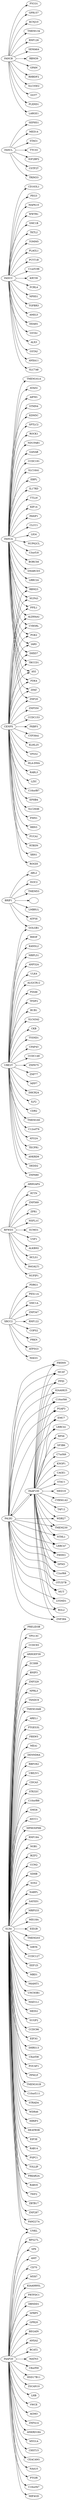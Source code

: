 digraph FA_motif_similarity{
rankdir="LR"
subgraph "effector_proteins" {
"SLX4" -> "PRELID3B" [weight="3"];
"SLX4" -> "VPS13C" [weight="3"];
"SLX4" -> "CCDC93" [weight="3"];
"SLX4" -> "ARHGEF39" [weight="3"];
"SLX4" -> "ZC3H8" [weight="3"];
"SLX4" -> "BNIP3" [weight="3"];
"SLX4" -> "ZNF329" [weight="3"];
"SLX4" -> "NPRL3" [weight="3"];
"SLX4" -> "TXNDC9" [weight="3"];
"SLX4" -> "TMEM184B" [weight="3"];
"SLX4" -> "AREL1" [weight="3"];
"SLX4" -> "PTGES3L" [weight="3"];
"SLX4" -> "FBXW5" [weight="3"];
"SLX4" -> "MEA1" [weight="3"];
"SLX4" -> "DENND6A" [weight="3"];
"SLX4" -> "RBFOX2" [weight="3"];
"SLX4" -> "UBE2V1" [weight="3"];
"SLX4" -> "CDCA3" [weight="3"];
"SLX4" -> "STK32C" [weight="3"];
"SLX4" -> "C10orf88" [weight="3"];
"SLX4" -> "SMG6" [weight="3"];
"SLX4" -> "ASCC1" [weight="3"];
"SLX4" -> "MPHOSPH6" [weight="3"];
"SLX4" -> "RNF19A" [weight="3"];
"SLX4" -> "NOB1" [weight="3"];
"SLX4" -> "IKZF2" [weight="3"];
"SLX4" -> "CCNQ" [weight="3"];
"SLX4" -> "SDHB" [weight="3"];
"SLX4" -> "SOS2" [weight="3"];
"SLX4" -> "NARFL" [weight="3"];
"SLX4" -> "SAYSD1" [weight="3"];
"SLX4" -> "MRPS33" [weight="3"];
"SLX4" -> "MIS18A" [weight="3"];
"SLX4" -> "EID2B" [weight="3"];
"SLX4" -> "TMEM203" [weight="3"];
"SLX4" -> "UNKL" [weight="3"];
"SLX4" -> "SIRT6" [weight="3"];
"SLX4" -> "CCDC127" [weight="3"];
"SLX4" -> "EEF1D" [weight="3"];
"SLX4" -> "MBD1" [weight="3"];
"SLX4" -> "N6AMT1" [weight="3"];
"SLX4" -> "UNC93B1" [weight="3"];
"SLX4" -> "MAD1L1" [weight="3"];
"SLX4" -> "MEIS2" [weight="3"];
"SLX4" -> "SUGP2" [weight="3"];
"SLX4" -> "CCDC96" [weight="3"];
"SLX4" -> "EIF3G" [weight="3"];
"SLX4" -> "DHRS13" [weight="3"];
"SLX4" -> "CXorf38" [weight="3"];
"SLX4" -> "POU4F1" [weight="3"];
"SLX4" -> "PPM1F" [weight="3"];
"SLX4" -> "TMEM161B" [weight="3"];
"SLX4" -> "C10orf111" [weight="3"];
"SLX4" -> "STRADA" [weight="3"];
"SLX4" -> "WDR46" [weight="3"];
"SLX4" -> "HIRIP3" [weight="3"];
"SLX4" -> "HEATR5B" [weight="3"];
"SLX4" -> "EIF3E" [weight="3"];
"SLX4" -> "RAB14" [weight="3"];
"SLX4" -> "PSPC1" [weight="3"];
"SLX4" -> "TOLLIP" [weight="3"];
"SLX4" -> "PRKAR2A" [weight="3"];
"SLX4" -> "RAB35" [weight="3"];
"SLX4" -> "TWF2" [weight="3"];
"SLX4" -> "ZBTB17" [weight="3"];
"SLX4" -> "ZNF287" [weight="3"];
"SLX4" -> "FAM227A" [weight="3"];
"PALB2" -> "FBXW9" [weight="4"];
"PALB2" -> "FAAP100" [weight="3"];
"PALB2" -> "MCAT" [weight="3"];
"PALB2" -> "PPID" [weight="3"];
"PALB2" -> "KIAA0825" [weight="3"];
"PALB2" -> "C16orf46" [weight="4"];
"PALB2" -> "PGAP3" [weight="4"];
"PALB2" -> "EMC7" [weight="3"];
"PALB2" -> "LRRC41" [weight="3"];
"PALB2" -> "WDR27" [weight="3"];
"PALB2" -> "TMEM230" [weight="3"];
"PALB2" -> "NTHL1" [weight="3"];
"PALB2" -> "LRRC47" [weight="3"];
"PALB2" -> "FBXW2" [weight="3"];
"PALB2" -> "DPM3" [weight="3"];
"PALB2" -> "C2orf68" [weight="3"];
"PALB2" -> "OTUD7B" [weight="3"];
"PALB2" -> "MUT" [weight="3"];
"PALB2" -> "LYSMD1" [weight="3"];
"PALB2" -> "RGL2" [weight="3"];
"PALB2" -> "ZNF384" [weight="3"];
"XRCC2" -> "PDRG1" [weight="4"];
"XRCC2" -> "PEX11A" [weight="4"];
"XRCC2" -> "SMC1A" [weight="3"];
"XRCC2" -> "ZNF347" [weight="3"];
"XRCC2" -> "RNF122" [weight="3"];
"XRCC2" -> "COPS2" [weight="4"];
"XRCC2" -> "PRKN" [weight="3"];
"XRCC2" -> "ATP5G3" [weight="3"];
"XRCC2" -> "MAGI1" [weight="3"];
"RFWD3" -> "ARHGAP4" [weight="4"];
"RFWD3" -> "RTTN" [weight="3"];
"RFWD3" -> "ZNF569" [weight="3"];
"RFWD3" -> "ZPR1" [weight="3"];
"RFWD3" -> "NSFL1C" [weight="4"];
"RFWD3" -> "SUMO1" [weight="4"];
"RFWD3" -> "USF1" [weight="4"];
"RFWD3" -> "ALKBH2" [weight="3"];
"RFWD3" -> "HCLS1" [weight="3"];
"RFWD3" -> "B4GALT1" [weight="3"];
"RFWD3" -> "NUFIP1" [weight="4"];
"BRIP1" -> "ABL2" [weight="11"];
"BRIP1" -> "ISOC2" [weight="3"];
"BRIP1" -> "TMEM53" [weight="6"];
"BRIP1" -> "" [weight="11"];
"BRIP1" -> "GOLGB1" [weight="3"];
"BRIP1" -> "LMBR1L" [weight="4"];
"BRIP1" -> "ATP5E" [weight="3"];
}
subgraph "associated_proteins" {
"FAAP100" -> "FBXW9" [weight="6"];
"FAAP100" -> "EMC7" [weight="3"];
"FAAP100" -> "PPID" [weight="4"];
"FAAP100" -> "KIAA0825" [weight="3"];
"FAAP100" -> "MED19" [weight="3"];
"FAAP100" -> "WDR27" [weight="3"];
"FAAP100" -> "CYB561A3" [weight="3"];
"FAAP100" -> "OTUD7B" [weight="3"];
"FAAP100" -> "C2orf68" [weight="4"];
"FAAP100" -> "TAF12" [weight="3"];
"FAAP100" -> "RPS6" [weight="3"];
"FAAP100" -> "MCAT" [weight="3"];
"FAAP100" -> "C16orf46" [weight="6"];
"FAAP100" -> "RGL2" [weight="3"];
"FAAP100" -> "FBXW2" [weight="4"];
"FAAP100" -> "SF3B6" [weight="3"];
"FAAP100" -> "MUT" [weight="4"];
"FAAP100" -> "LYSMD1" [weight="4"];
"FAAP100" -> "PGAP3" [weight="6"];
"FAAP100" -> "ZNF384" [weight="3"];
"FAAP100" -> "LRRC41" [weight="4"];
"FAAP100" -> "PALB2" [weight="3"];
"FAAP100" -> "NTHL1" [weight="4"];
"FAAP100" -> "LRRC47" [weight="4"];
"FAAP100" -> "C7orf49" [weight="3"];
"FAAP100" -> "DPM3" [weight="4"];
"FAAP100" -> "KNOP1" [weight="3"];
"FAAP100" -> "TMEM230" [weight="3"];
"FAAP100" -> "CAGE1" [weight="3"];
"FAAP100" -> "STAU1" [weight="3"];
"FAAP20" -> "RPS27L" [weight="4"];
"FAAP20" -> "SP6" [weight="3"];
"FAAP20" -> "AMT" [weight="3"];
"FAAP20" -> "CD70" [weight="3"];
"FAAP20" -> "MYH7" [weight="3"];
"FAAP20" -> "KIAA0895L" [weight="4"];
"FAAP20" -> "PRTFDC1" [weight="3"];
"FAAP20" -> "DBNDD1" [weight="3"];
"FAAP20" -> "SFRP5" [weight="3"];
"FAAP20" -> "GPR20" [weight="6"];
"FAAP20" -> "BEGAIN" [weight="3"];
"FAAP20" -> "ANXA2" [weight="3"];
"FAAP20" -> "BCAT2" [weight="4"];
"FAAP20" -> "MATN3" [weight="6"];
"FAAP20" -> "C8orf59" [weight="3"];
"FAAP20" -> "HSD17B11" [weight="3"];
"FAAP20" -> "ZSCAN10" [weight="3"];
"FAAP20" -> "LHB" [weight="3"];
"FAAP20" -> "VWCE" [weight="3"];
"FAAP20" -> "AGMO" [weight="3"];
"FAAP20" -> "ZNF414" [weight="3"];
"FAAP20" -> "ANKRD18A" [weight="6"];
"FAAP20" -> "MYO1A" [weight="3"];
"FAAP20" -> "CHST15" [weight="6"];
"FAAP20" -> "UNKL" [weight="4"];
"FAAP20" -> "CEACAM1" [weight="3"];
"FAAP20" -> "NAA10" [weight="4"];
"FAAP20" -> "PTGIR" [weight="3"];
"FAAP20" -> "C16orf47" [weight="3"];
"FAAP20" -> "MIF4GD" [weight="3"];
"CENPX" -> "ZNF550" [weight="3"];
"CENPX" -> "ZNF20" [weight="3"];
"CENPX" -> "CCDC153" [weight="3"];
"CENPX" -> "FKBP3" [weight="3"];
"CENPX" -> "RBM23" [weight="3"];
"CENPX" -> "CYP39A1" [weight="3"];
"CENPX" -> "NUP43" [weight="3"];
"CENPX" -> "KLHL25" [weight="3"];
"CENPX" -> "VPS52" [weight="3"];
"CENPX" -> "PPIL1" [weight="3"];
"CENPX" -> "HLA-DMA" [weight="3"];
"CENPX" -> "ALDH4A1" [weight="3"];
"CENPX" -> "CYB5RL" [weight="3"];
"CENPX" -> "PGK2" [weight="3"];
"CENPX" -> "RABL3" [weight="3"];
"CENPX" -> "IARS" [weight="3"];
"CENPX" -> "DHX57" [weight="3"];
"CENPX" -> "LZIC" [weight="3"];
"CENPX" -> "C16orf87" [weight="3"];
"CENPX" -> "TBCCD1" [weight="3"];
"CENPX" -> "HYI" [weight="3"];
"CENPX" -> "PDK4" [weight="3"];
"CENPX" -> "EPHB4" [weight="3"];
"CENPX" -> "SLC26A6" [weight="3"];
"CENPX" -> "FMN1" [weight="3"];
"CENPX" -> "RRN3" [weight="3"];
"CENPX" -> "FUCA1" [weight="3"];
"CENPX" -> "ZFAT" [weight="3"];
"CENPX" -> "RTBDN" [weight="3"];
"CENPX" -> "XRN1" [weight="3"];
"CENPX" -> "ROGDI" [weight="3"];
}
subgraph "core_complex" {
"FANCC" -> "CD163L1" [weight="3"];
"FANCC" -> "PEG3" [weight="3"];
"FANCC" -> "MAPK10" [weight="3"];
"FANCC" -> "WWTR1" [weight="3"];
"FANCC" -> "SMC1B" [weight="3"];
"FANCC" -> "TKTL2" [weight="3"];
"FANCC" -> "TOMM5" [weight="3"];
"FANCC" -> "PLAGL1" [weight="3"];
"FANCC" -> "PCYT1B" [weight="3"];
"FANCC" -> "C1orf198" [weight="3"];
"FANCC" -> "KRT39" [weight="3"];
"FANCC" -> "FCRL4" [weight="3"];
"FANCC" -> "NPHS1" [weight="3"];
"FANCC" -> "TGFBR3" [weight="3"];
"FANCC" -> "AMELY" [weight="3"];
"FANCC" -> "DDAH1" [weight="3"];
"FANCC" -> "GSTA1" [weight="3"];
"FANCC" -> "ALX3" [weight="3"];
"FANCC" -> "GSTA2" [weight="3"];
"FANCC" -> "ANXA11" [weight="3"];
"FANCC" -> "SLC7A8" [weight="3"];
"FANCA" -> "ZNF20" [weight="3"];
"FANCA" -> "ATAD2" [weight="3"];
"FANCA" -> "RBM23" [weight="3"];
"FANCA" -> "AIFM1" [weight="3"];
"FANCA" -> "STMN4" [weight="3"];
"FANCA" -> "KDM5C" [weight="3"];
"FANCA" -> "NUP43" [weight="3"];
"FANCA" -> "SPTLC2" [weight="3"];
"FANCA" -> "PPIL1" [weight="3"];
"FANCA" -> "ROCK1" [weight="3"];
"FANCA" -> "NDUFAB1" [weight="3"];
"FANCA" -> "ALDH4A1" [weight="3"];
"FANCA" -> "CYB5RL" [weight="3"];
"FANCA" -> "GANAB" [weight="3"];
"FANCA" -> "PGK2" [weight="3"];
"FANCA" -> "CCDC191" [weight="3"];
"FANCA" -> "SLC16A1" [weight="3"];
"FANCA" -> "DHX57" [weight="3"];
"FANCA" -> "EBPL" [weight="3"];
"FANCA" -> "TBCCD1" [weight="3"];
"FANCA" -> "HYI" [weight="3"];
"FANCA" -> "PDK4" [weight="3"];
"FANCA" -> "IL17RD" [weight="3"];
"FANCA" -> "IARS" [weight="3"];
"FANCA" -> "TTLL6" [weight="3"];
"FANCA" -> "KIF14" [weight="3"];
"FANCA" -> "PAXIP1" [weight="3"];
"FANCA" -> "CLCC1" [weight="3"];
"FANCA" -> "LIG4" [weight="3"];
"FANCA" -> "NUP62CL" [weight="3"];
"FANCA" -> "ZFAT" [weight="3"];
"FANCA" -> "C3orf18" [weight="3"];
"FANCA" -> "BORCS6" [weight="3"];
"FANCA" -> "SMARCD3" [weight="3"];
"FANCA" -> "LRRC24" [weight="3"];
"FANCA" -> "TMEM161A" [weight="3"];
"FANCL" -> "SEPHS1" [weight="3"];
"FANCL" -> "MED14" [weight="3"];
"FANCL" -> "STAG1" [weight="3"];
"FANCL" -> "TTC33" [weight="3"];
"FANCL" -> "IGF2BP2" [weight="4"];
"FANCL" -> "CSTF2T" [weight="3"];
"FANCL" -> "TRIM33" [weight="3"];
"FANCB" -> "FYCO1" [weight="4"];
"FANCB" -> "GPR157" [weight="4"];
"FANCB" -> "KCNJ10" [weight="4"];
"FANCB" -> "TMEM134" [weight="4"];
"FANCB" -> "RNF126" [weight="3"];
"FANCB" -> "SEMA6A" [weight="4"];
"FANCB" -> "RBM39" [weight="3"];
"FANCB" -> "GPAM" [weight="4"];
"FANCB" -> "RHBDF2" [weight="3"];
"FANCB" -> "SLC35E2" [weight="4"];
"FANCB" -> "GGT7" [weight="4"];
"FANCB" -> "PLXND1" [weight="4"];
"FANCB" -> "LARGE1" [weight="4"];
"UBE2T" -> "RHOF" [weight="4"];
"UBE2T" -> "KANSL2" [weight="3"];
"UBE2T" -> "MRPL51" [weight="3"];
"UBE2T" -> "ANP32A" [weight="11"];
"UBE2T" -> "ULK4" [weight="6"];
"UBE2T" -> "ALS2CR12" [weight="4"];
"UBE2T" -> "PDIA6" [weight="6"];
"UBE2T" -> "TFDP2" [weight="3"];
"UBE2T" -> "BUB1" [weight="3"];
"UBE2T" -> "SLC43A2" [weight="3"];
"UBE2T" -> "CKB" [weight="6"];
"UBE2T" -> "GOLGB1" [weight="3"];
"UBE2T" -> "TYSND1" [weight="6"];
"UBE2T" -> "CFAP43" [weight="6"];
"UBE2T" -> "CCDC148" [weight="3"];
"UBE2T" -> "ZNF675" [weight="11"];
"UBE2T" -> "ZNF77" [weight="3"];
"UBE2T" -> "MPP7" [weight="4"];
"UBE2T" -> "DHCR24" [weight="6"];
"UBE2T" -> "ILF2" [weight="11"];
"UBE2T" -> "CDR2" [weight="6"];
"UBE2T" -> "TMEM160" [weight="11"];
"UBE2T" -> "C12orf76" [weight="3"];
"UBE2T" -> "ATG2A" [weight="4"];
"UBE2T" -> "TECPR1" [weight="4"];
"UBE2T" -> "ANKRD9" [weight="3"];
"UBE2T" -> "DEDD2" [weight="3"];
"UBE2T" -> "ZNF680" [weight="11"];
}
}